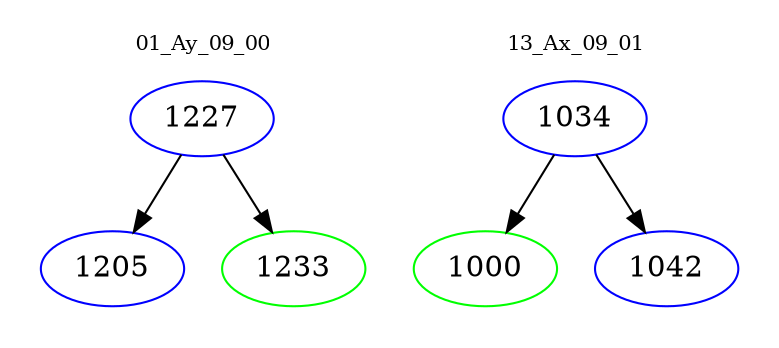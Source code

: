 digraph{
subgraph cluster_0 {
color = white
label = "01_Ay_09_00";
fontsize=10;
T0_1227 [label="1227", color="blue"]
T0_1227 -> T0_1205 [color="black"]
T0_1205 [label="1205", color="blue"]
T0_1227 -> T0_1233 [color="black"]
T0_1233 [label="1233", color="green"]
}
subgraph cluster_1 {
color = white
label = "13_Ax_09_01";
fontsize=10;
T1_1034 [label="1034", color="blue"]
T1_1034 -> T1_1000 [color="black"]
T1_1000 [label="1000", color="green"]
T1_1034 -> T1_1042 [color="black"]
T1_1042 [label="1042", color="blue"]
}
}
